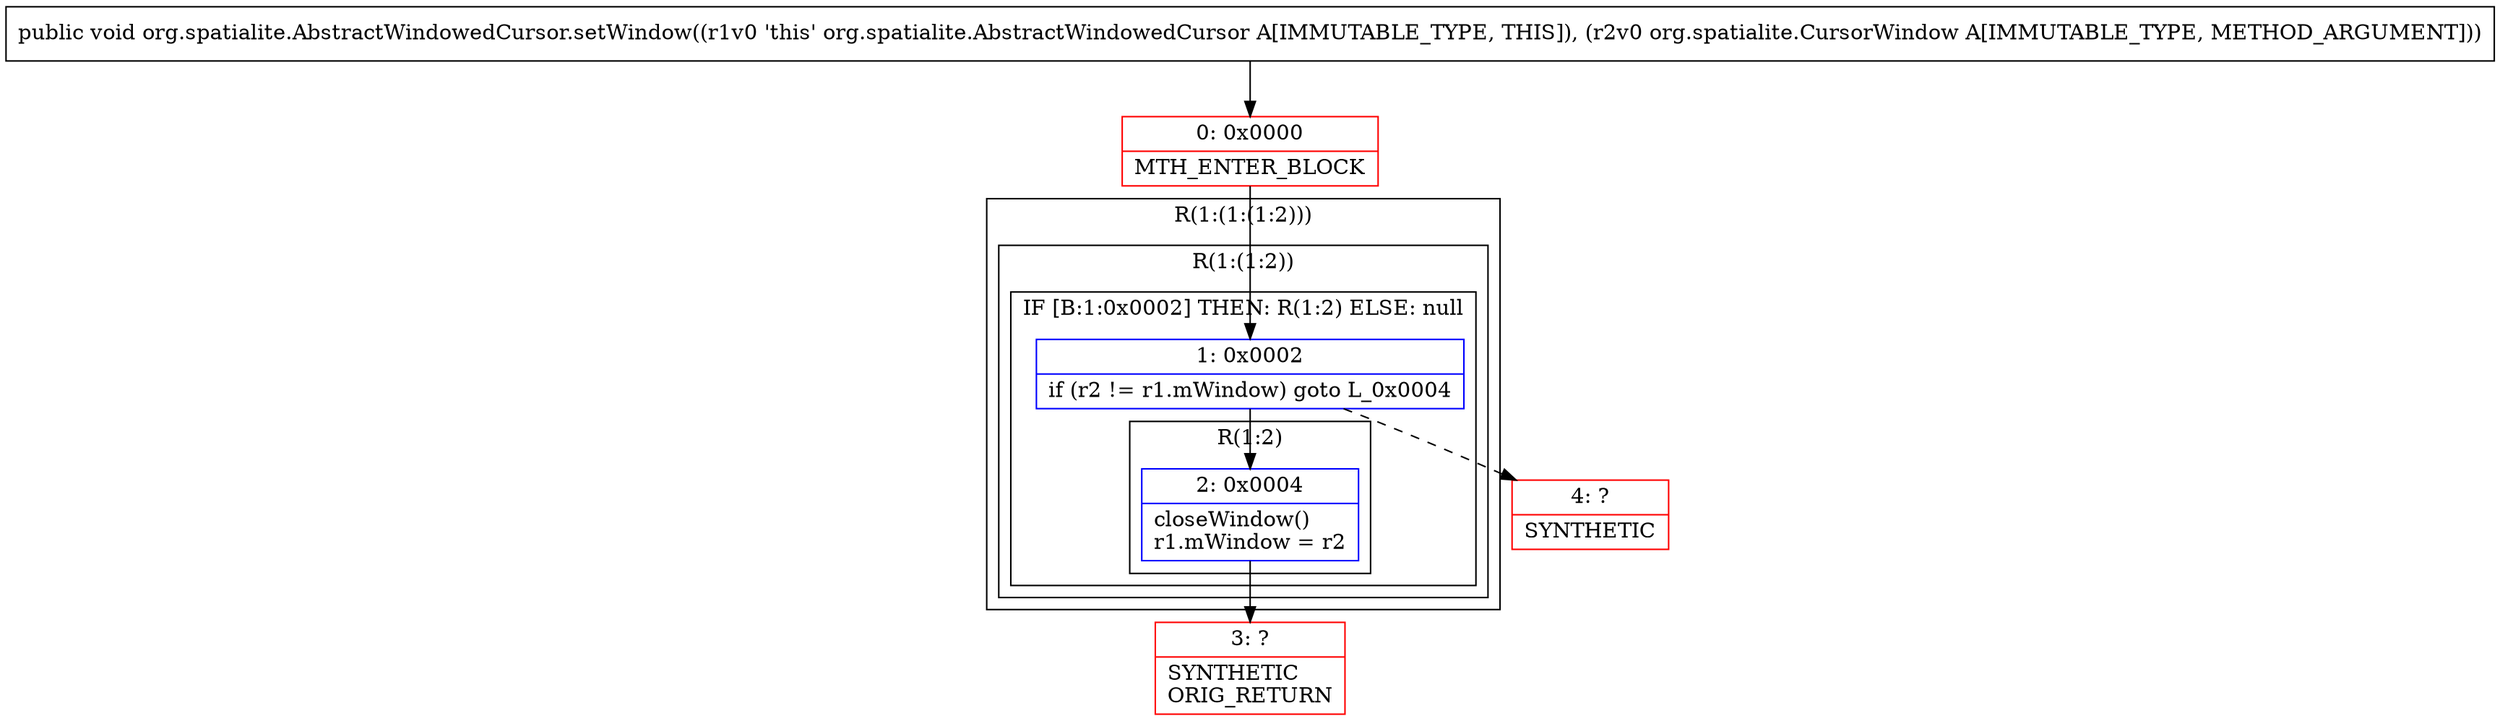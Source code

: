 digraph "CFG fororg.spatialite.AbstractWindowedCursor.setWindow(Lorg\/spatialite\/CursorWindow;)V" {
subgraph cluster_Region_847693111 {
label = "R(1:(1:(1:2)))";
node [shape=record,color=blue];
subgraph cluster_Region_1676439047 {
label = "R(1:(1:2))";
node [shape=record,color=blue];
subgraph cluster_IfRegion_1230396635 {
label = "IF [B:1:0x0002] THEN: R(1:2) ELSE: null";
node [shape=record,color=blue];
Node_1 [shape=record,label="{1\:\ 0x0002|if (r2 != r1.mWindow) goto L_0x0004\l}"];
subgraph cluster_Region_1766965434 {
label = "R(1:2)";
node [shape=record,color=blue];
Node_2 [shape=record,label="{2\:\ 0x0004|closeWindow()\lr1.mWindow = r2\l}"];
}
}
}
}
Node_0 [shape=record,color=red,label="{0\:\ 0x0000|MTH_ENTER_BLOCK\l}"];
Node_3 [shape=record,color=red,label="{3\:\ ?|SYNTHETIC\lORIG_RETURN\l}"];
Node_4 [shape=record,color=red,label="{4\:\ ?|SYNTHETIC\l}"];
MethodNode[shape=record,label="{public void org.spatialite.AbstractWindowedCursor.setWindow((r1v0 'this' org.spatialite.AbstractWindowedCursor A[IMMUTABLE_TYPE, THIS]), (r2v0 org.spatialite.CursorWindow A[IMMUTABLE_TYPE, METHOD_ARGUMENT])) }"];
MethodNode -> Node_0;
Node_1 -> Node_2;
Node_1 -> Node_4[style=dashed];
Node_2 -> Node_3;
Node_0 -> Node_1;
}

